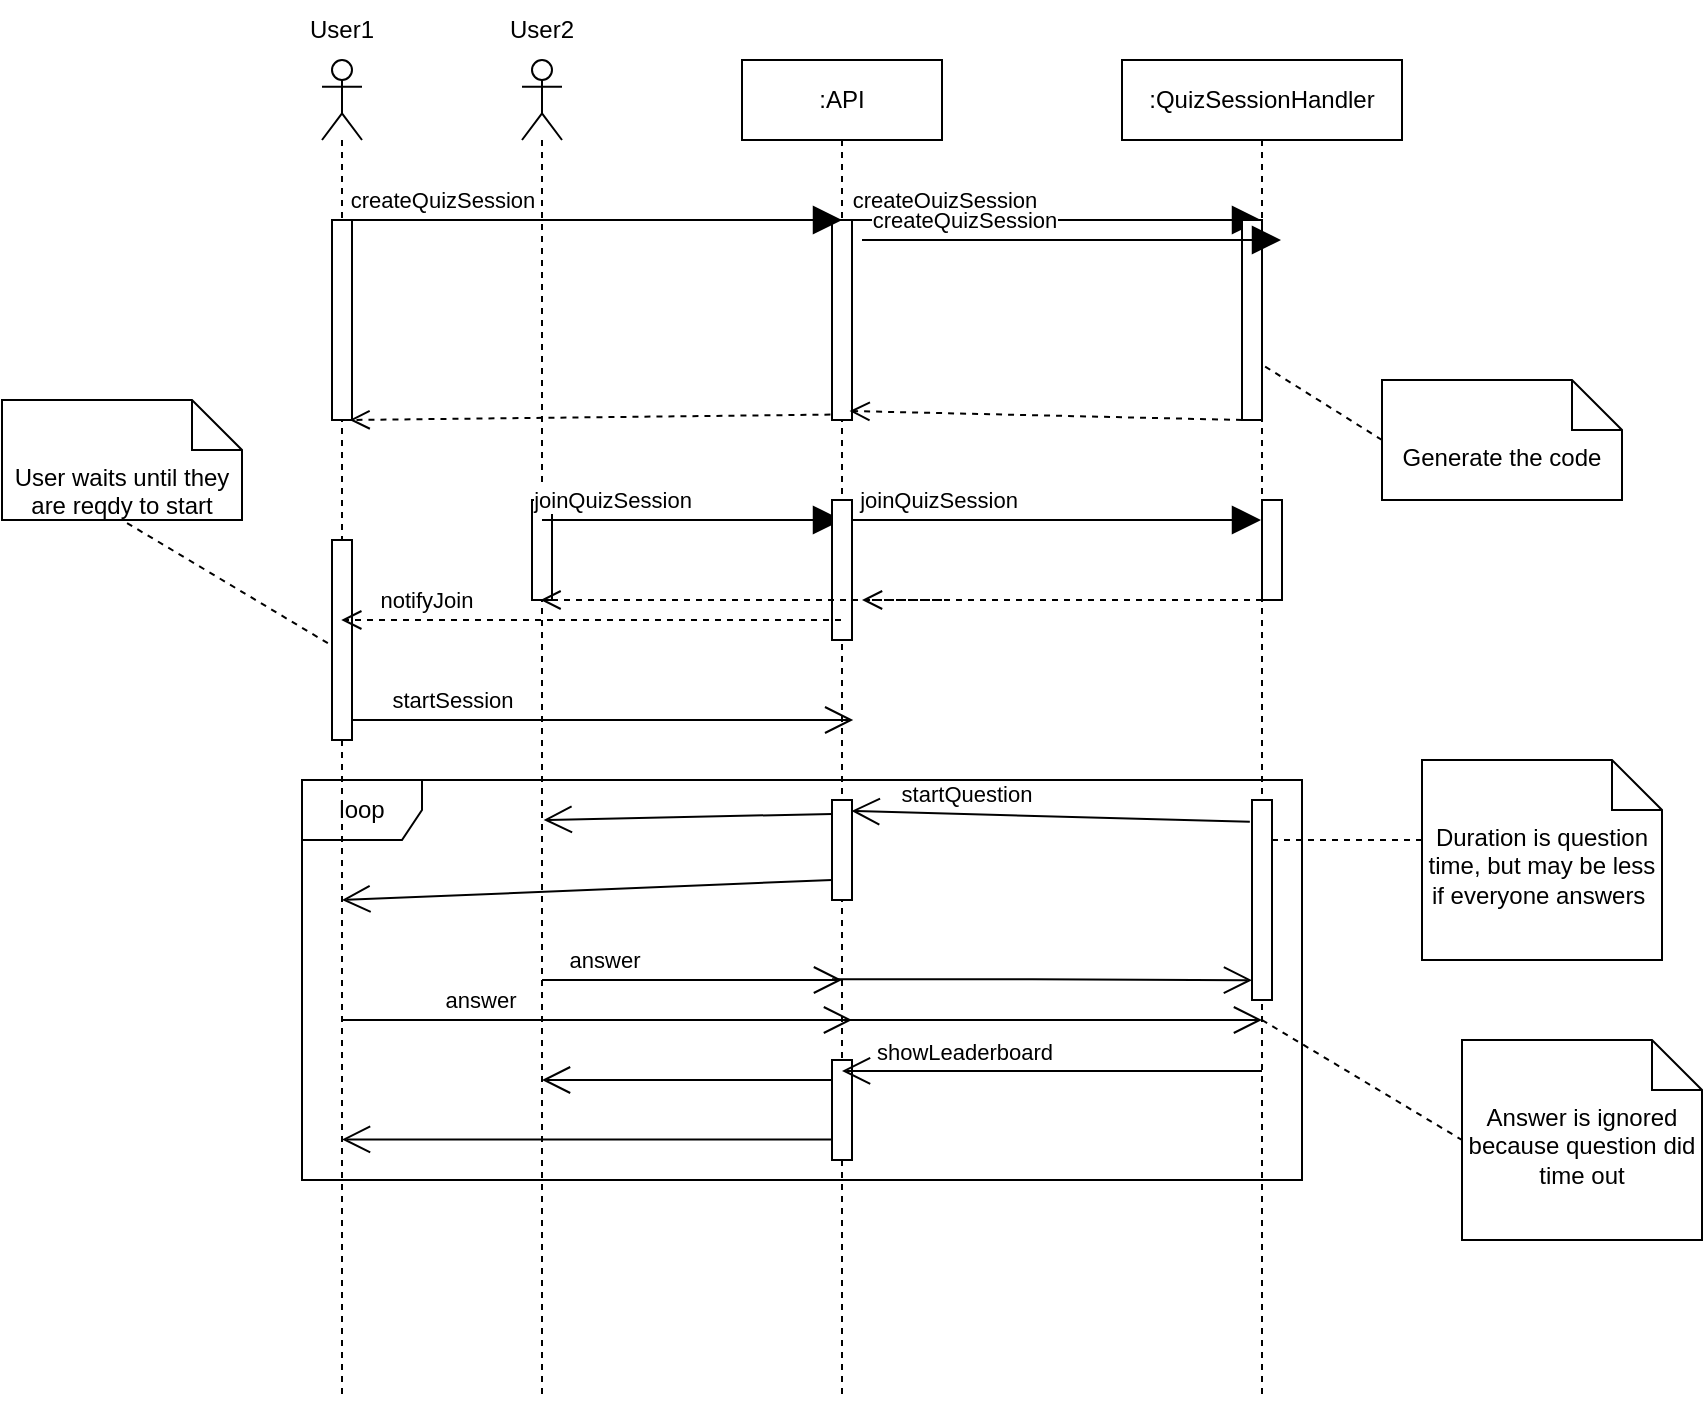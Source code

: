 <mxfile>
    <diagram id="CSxQuEzhFW49lUW0gGWz" name="Page-1">
        <mxGraphModel dx="1474" dy="1382" grid="1" gridSize="10" guides="1" tooltips="1" connect="1" arrows="1" fold="1" page="1" pageScale="1" pageWidth="850" pageHeight="1100" math="0" shadow="0">
            <root>
                <mxCell id="0"/>
                <mxCell id="1" parent="0"/>
                <mxCell id="44" value="loop" style="shape=umlFrame;whiteSpace=wrap;html=1;" vertex="1" parent="1">
                    <mxGeometry x="150" y="430" width="500" height="200" as="geometry"/>
                </mxCell>
                <mxCell id="2" value="" style="shape=umlLifeline;participant=umlActor;perimeter=lifelinePerimeter;whiteSpace=wrap;html=1;container=1;collapsible=0;recursiveResize=0;verticalAlign=top;spacingTop=36;outlineConnect=0;" vertex="1" parent="1">
                    <mxGeometry x="160" y="70" width="20" height="670" as="geometry"/>
                </mxCell>
                <mxCell id="22" value="" style="html=1;points=[];perimeter=orthogonalPerimeter;" vertex="1" parent="2">
                    <mxGeometry x="5" y="80" width="10" height="100" as="geometry"/>
                </mxCell>
                <mxCell id="39" value="" style="html=1;points=[];perimeter=orthogonalPerimeter;" vertex="1" parent="2">
                    <mxGeometry x="5" y="240" width="10" height="100" as="geometry"/>
                </mxCell>
                <mxCell id="4" value="User1" style="text;html=1;strokeColor=none;fillColor=none;align=center;verticalAlign=middle;whiteSpace=wrap;rounded=0;" vertex="1" parent="1">
                    <mxGeometry x="140" y="40" width="60" height="30" as="geometry"/>
                </mxCell>
                <mxCell id="5" value="" style="shape=umlLifeline;participant=umlActor;perimeter=lifelinePerimeter;whiteSpace=wrap;html=1;container=1;collapsible=0;recursiveResize=0;verticalAlign=top;spacingTop=36;outlineConnect=0;" vertex="1" parent="1">
                    <mxGeometry x="260" y="70" width="20" height="670" as="geometry"/>
                </mxCell>
                <mxCell id="35" value="" style="html=1;points=[];perimeter=orthogonalPerimeter;" vertex="1" parent="5">
                    <mxGeometry x="5" y="220" width="10" height="50" as="geometry"/>
                </mxCell>
                <mxCell id="42" value="" style="endArrow=open;endFill=0;endSize=12;html=1;" edge="1" parent="5">
                    <mxGeometry width="160" relative="1" as="geometry">
                        <mxPoint x="-85.001" y="330" as="sourcePoint"/>
                        <mxPoint x="165.61" y="330" as="targetPoint"/>
                        <Array as="points">
                            <mxPoint x="-64.39" y="330"/>
                        </Array>
                    </mxGeometry>
                </mxCell>
                <mxCell id="43" value="startSession" style="edgeLabel;html=1;align=center;verticalAlign=middle;resizable=0;points=[];" vertex="1" connectable="0" parent="42">
                    <mxGeometry x="-0.707" y="2" relative="1" as="geometry">
                        <mxPoint x="13" y="-8" as="offset"/>
                    </mxGeometry>
                </mxCell>
                <mxCell id="6" value="User2" style="text;html=1;strokeColor=none;fillColor=none;align=center;verticalAlign=middle;whiteSpace=wrap;rounded=0;" vertex="1" parent="1">
                    <mxGeometry x="240" y="40" width="60" height="30" as="geometry"/>
                </mxCell>
                <mxCell id="7" value=":API" style="shape=umlLifeline;perimeter=lifelinePerimeter;whiteSpace=wrap;html=1;container=1;collapsible=0;recursiveResize=0;outlineConnect=0;" vertex="1" parent="1">
                    <mxGeometry x="370" y="70" width="100" height="670" as="geometry"/>
                </mxCell>
                <mxCell id="21" value="" style="html=1;points=[];perimeter=orthogonalPerimeter;" vertex="1" parent="7">
                    <mxGeometry x="45" y="80" width="10" height="100" as="geometry"/>
                </mxCell>
                <mxCell id="28" value="" style="endArrow=block;endFill=1;endSize=12;html=1;" edge="1" parent="7">
                    <mxGeometry width="160" relative="1" as="geometry">
                        <mxPoint x="-100.003" y="230" as="sourcePoint"/>
                        <mxPoint x="50" y="230" as="targetPoint"/>
                        <Array as="points">
                            <mxPoint x="-79.45" y="230"/>
                        </Array>
                    </mxGeometry>
                </mxCell>
                <mxCell id="29" value="joinQuizSession" style="edgeLabel;html=1;align=center;verticalAlign=middle;resizable=0;points=[];" vertex="1" connectable="0" parent="28">
                    <mxGeometry x="-0.707" y="2" relative="1" as="geometry">
                        <mxPoint x="13" y="-8" as="offset"/>
                    </mxGeometry>
                </mxCell>
                <mxCell id="32" value="" style="html=1;points=[];perimeter=orthogonalPerimeter;" vertex="1" parent="7">
                    <mxGeometry x="45" y="220" width="10" height="70" as="geometry"/>
                </mxCell>
                <mxCell id="74" value="" style="html=1;points=[];perimeter=orthogonalPerimeter;" vertex="1" parent="7">
                    <mxGeometry x="45" y="500" width="10" height="50" as="geometry"/>
                </mxCell>
                <mxCell id="8" value=":QuizSessionHandler" style="shape=umlLifeline;perimeter=lifelinePerimeter;whiteSpace=wrap;html=1;container=1;collapsible=0;recursiveResize=0;outlineConnect=0;" vertex="1" parent="1">
                    <mxGeometry x="560" y="70" width="140" height="670" as="geometry"/>
                </mxCell>
                <mxCell id="14" value="" style="endArrow=block;endFill=1;endSize=12;html=1;" edge="1" parent="8" target="8">
                    <mxGeometry width="160" relative="1" as="geometry">
                        <mxPoint x="-140.0" y="80" as="sourcePoint"/>
                        <mxPoint x="60" y="80" as="targetPoint"/>
                        <Array as="points">
                            <mxPoint x="-119.63" y="80"/>
                        </Array>
                    </mxGeometry>
                </mxCell>
                <mxCell id="15" value="createQuizSession" style="edgeLabel;html=1;align=center;verticalAlign=middle;resizable=0;points=[];" vertex="1" connectable="0" parent="14">
                    <mxGeometry x="-0.707" y="2" relative="1" as="geometry">
                        <mxPoint x="20" y="-8" as="offset"/>
                    </mxGeometry>
                </mxCell>
                <mxCell id="20" value="" style="html=1;points=[];perimeter=orthogonalPerimeter;" vertex="1" parent="8">
                    <mxGeometry x="60" y="80" width="10" height="100" as="geometry"/>
                </mxCell>
                <mxCell id="24" value="Generate the code" style="shape=note2;boundedLbl=1;whiteSpace=wrap;html=1;size=25;verticalAlign=top;align=center;" vertex="1" parent="8">
                    <mxGeometry x="130" y="160" width="120" height="60" as="geometry"/>
                </mxCell>
                <mxCell id="25" value="" style="endArrow=none;dashed=1;html=1;entryX=1.016;entryY=0.724;entryDx=0;entryDy=0;entryPerimeter=0;exitX=0;exitY=0.5;exitDx=0;exitDy=0;exitPerimeter=0;" edge="1" parent="8" source="24" target="20">
                    <mxGeometry width="50" height="50" relative="1" as="geometry">
                        <mxPoint x="60" y="240" as="sourcePoint"/>
                        <mxPoint x="110" y="190" as="targetPoint"/>
                    </mxGeometry>
                </mxCell>
                <mxCell id="26" value="" style="html=1;verticalAlign=bottom;endArrow=open;dashed=1;endSize=8;entryX=0.878;entryY=0.955;entryDx=0;entryDy=0;entryPerimeter=0;" edge="1" parent="8" target="21">
                    <mxGeometry relative="1" as="geometry">
                        <mxPoint x="60" y="180" as="sourcePoint"/>
                        <mxPoint x="-145" y="180" as="targetPoint"/>
                    </mxGeometry>
                </mxCell>
                <mxCell id="33" value="" style="html=1;points=[];perimeter=orthogonalPerimeter;" vertex="1" parent="8">
                    <mxGeometry x="70" y="220" width="10" height="50" as="geometry"/>
                </mxCell>
                <mxCell id="53" value="" style="endArrow=none;dashed=1;html=1;" edge="1" parent="8" source="47">
                    <mxGeometry width="50" height="50" relative="1" as="geometry">
                        <mxPoint x="100" y="440" as="sourcePoint"/>
                        <mxPoint x="150" y="390" as="targetPoint"/>
                    </mxGeometry>
                </mxCell>
                <mxCell id="68" value="" style="endArrow=none;dashed=1;html=1;entryX=0;entryY=0.5;entryDx=0;entryDy=0;entryPerimeter=0;" edge="1" parent="8" target="67">
                    <mxGeometry width="50" height="50" relative="1" as="geometry">
                        <mxPoint x="70" y="480" as="sourcePoint"/>
                        <mxPoint x="165" y="470" as="targetPoint"/>
                    </mxGeometry>
                </mxCell>
                <mxCell id="70" value="" style="endArrow=open;endFill=1;endSize=12;html=1;exitX=-0.108;exitY=0.109;exitDx=0;exitDy=0;exitPerimeter=0;" edge="1" parent="8" target="7">
                    <mxGeometry width="160" relative="1" as="geometry">
                        <mxPoint x="70.0" y="505.45" as="sourcePoint"/>
                        <mxPoint x="-129.17" y="500.0" as="targetPoint"/>
                    </mxGeometry>
                </mxCell>
                <mxCell id="71" value="showLeaderboard" style="edgeLabel;html=1;align=center;verticalAlign=middle;resizable=0;points=[];" vertex="1" connectable="0" parent="70">
                    <mxGeometry x="0.423" y="-2" relative="1" as="geometry">
                        <mxPoint y="-8" as="offset"/>
                    </mxGeometry>
                </mxCell>
                <mxCell id="10" value="" style="endArrow=block;endFill=1;endSize=12;html=1;" edge="1" parent="1" source="2">
                    <mxGeometry width="160" relative="1" as="geometry">
                        <mxPoint x="60" y="200" as="sourcePoint"/>
                        <mxPoint x="420" y="150" as="targetPoint"/>
                        <Array as="points">
                            <mxPoint x="190" y="150"/>
                        </Array>
                    </mxGeometry>
                </mxCell>
                <mxCell id="11" value="createQuizSession" style="edgeLabel;html=1;align=center;verticalAlign=middle;resizable=0;points=[];" vertex="1" connectable="0" parent="10">
                    <mxGeometry x="-0.707" y="2" relative="1" as="geometry">
                        <mxPoint x="13" y="-8" as="offset"/>
                    </mxGeometry>
                </mxCell>
                <mxCell id="27" value="" style="html=1;verticalAlign=bottom;endArrow=open;dashed=1;endSize=8;entryX=0.878;entryY=0.955;entryDx=0;entryDy=0;entryPerimeter=0;exitX=-0.078;exitY=0.973;exitDx=0;exitDy=0;exitPerimeter=0;" edge="1" parent="1" source="21">
                    <mxGeometry relative="1" as="geometry">
                        <mxPoint x="370" y="254.5" as="sourcePoint"/>
                        <mxPoint x="173.78" y="250" as="targetPoint"/>
                    </mxGeometry>
                </mxCell>
                <mxCell id="30" value="" style="endArrow=block;endFill=1;endSize=12;html=1;" edge="1" parent="1" target="8">
                    <mxGeometry width="160" relative="1" as="geometry">
                        <mxPoint x="424.997" y="300" as="sourcePoint"/>
                        <mxPoint x="575" y="300" as="targetPoint"/>
                        <Array as="points">
                            <mxPoint x="445.55" y="300"/>
                        </Array>
                    </mxGeometry>
                </mxCell>
                <mxCell id="31" value="joinQuizSession" style="edgeLabel;html=1;align=center;verticalAlign=middle;resizable=0;points=[];" vertex="1" connectable="0" parent="30">
                    <mxGeometry x="-0.707" y="2" relative="1" as="geometry">
                        <mxPoint x="13" y="-8" as="offset"/>
                    </mxGeometry>
                </mxCell>
                <mxCell id="34" value="" style="html=1;verticalAlign=bottom;endArrow=open;dashed=1;endSize=8;" edge="1" parent="1" source="33">
                    <mxGeometry relative="1" as="geometry">
                        <mxPoint x="630" y="374.5" as="sourcePoint"/>
                        <mxPoint x="430" y="340" as="targetPoint"/>
                    </mxGeometry>
                </mxCell>
                <mxCell id="36" value="" style="html=1;verticalAlign=bottom;endArrow=open;dashed=1;endSize=8;entryX=1.426;entryY=0.965;entryDx=0;entryDy=0;entryPerimeter=0;" edge="1" parent="1">
                    <mxGeometry relative="1" as="geometry">
                        <mxPoint x="470" y="340" as="sourcePoint"/>
                        <mxPoint x="269.26" y="340" as="targetPoint"/>
                    </mxGeometry>
                </mxCell>
                <mxCell id="37" value="" style="html=1;verticalAlign=bottom;endArrow=open;dashed=1;endSize=8;entryX=1.426;entryY=0.965;entryDx=0;entryDy=0;entryPerimeter=0;" edge="1" parent="1" source="7">
                    <mxGeometry relative="1" as="geometry">
                        <mxPoint x="370.37" y="350" as="sourcePoint"/>
                        <mxPoint x="169.63" y="350" as="targetPoint"/>
                    </mxGeometry>
                </mxCell>
                <mxCell id="38" value="notifyJoin" style="edgeLabel;html=1;align=center;verticalAlign=middle;resizable=0;points=[];" vertex="1" connectable="0" parent="37">
                    <mxGeometry x="0.666" y="4" relative="1" as="geometry">
                        <mxPoint y="-14" as="offset"/>
                    </mxGeometry>
                </mxCell>
                <mxCell id="40" value="User waits until they are reqdy to start" style="shape=note2;boundedLbl=1;whiteSpace=wrap;html=1;size=25;verticalAlign=top;align=center;" vertex="1" parent="1">
                    <mxGeometry y="240" width="120" height="60" as="geometry"/>
                </mxCell>
                <mxCell id="41" value="" style="endArrow=none;dashed=1;html=1;entryX=0.5;entryY=1;entryDx=0;entryDy=0;entryPerimeter=0;exitX=-0.208;exitY=0.516;exitDx=0;exitDy=0;exitPerimeter=0;" edge="1" parent="1" source="39" target="40">
                    <mxGeometry width="50" height="50" relative="1" as="geometry">
                        <mxPoint x="50" y="440" as="sourcePoint"/>
                        <mxPoint x="100" y="390" as="targetPoint"/>
                    </mxGeometry>
                </mxCell>
                <mxCell id="45" value="" style="endArrow=block;endFill=1;endSize=12;html=1;" edge="1" parent="1">
                    <mxGeometry width="160" relative="1" as="geometry">
                        <mxPoint x="430.0" y="160" as="sourcePoint"/>
                        <mxPoint x="639.5" y="160" as="targetPoint"/>
                        <Array as="points">
                            <mxPoint x="450.37" y="160"/>
                        </Array>
                    </mxGeometry>
                </mxCell>
                <mxCell id="46" value="createQuizSession" style="edgeLabel;html=1;align=center;verticalAlign=middle;resizable=0;points=[];" vertex="1" connectable="0" parent="45">
                    <mxGeometry x="-0.707" y="2" relative="1" as="geometry">
                        <mxPoint x="20" y="-8" as="offset"/>
                    </mxGeometry>
                </mxCell>
                <mxCell id="47" value="" style="html=1;points=[];perimeter=orthogonalPerimeter;" vertex="1" parent="1">
                    <mxGeometry x="625" y="440" width="10" height="100" as="geometry"/>
                </mxCell>
                <mxCell id="49" value="" style="endArrow=open;endFill=1;endSize=12;html=1;entryX=0.975;entryY=0.109;entryDx=0;entryDy=0;entryPerimeter=0;exitX=-0.108;exitY=0.109;exitDx=0;exitDy=0;exitPerimeter=0;" edge="1" parent="1" source="47" target="50">
                    <mxGeometry width="160" relative="1" as="geometry">
                        <mxPoint x="430" y="500" as="sourcePoint"/>
                        <mxPoint x="590" y="500" as="targetPoint"/>
                    </mxGeometry>
                </mxCell>
                <mxCell id="51" value="startQuestion" style="edgeLabel;html=1;align=center;verticalAlign=middle;resizable=0;points=[];" vertex="1" connectable="0" parent="49">
                    <mxGeometry x="0.423" y="-2" relative="1" as="geometry">
                        <mxPoint y="-8" as="offset"/>
                    </mxGeometry>
                </mxCell>
                <mxCell id="50" value="" style="html=1;points=[];perimeter=orthogonalPerimeter;" vertex="1" parent="1">
                    <mxGeometry x="415" y="440" width="10" height="50" as="geometry"/>
                </mxCell>
                <mxCell id="52" value="Duration is question time, but may be less if everyone answers&amp;nbsp;" style="shape=note2;boundedLbl=1;whiteSpace=wrap;html=1;size=25;verticalAlign=top;align=center;" vertex="1" parent="1">
                    <mxGeometry x="710" y="420" width="120" height="100" as="geometry"/>
                </mxCell>
                <mxCell id="54" value="" style="endArrow=open;endFill=1;endSize=12;html=1;entryX=0.975;entryY=0.109;entryDx=0;entryDy=0;entryPerimeter=0;exitX=0.014;exitY=0.139;exitDx=0;exitDy=0;exitPerimeter=0;" edge="1" parent="1" source="50">
                    <mxGeometry width="160" relative="1" as="geometry">
                        <mxPoint x="470.0" y="450.0" as="sourcePoint"/>
                        <mxPoint x="270.83" y="450.0" as="targetPoint"/>
                    </mxGeometry>
                </mxCell>
                <mxCell id="56" value="" style="endArrow=open;endFill=1;endSize=12;html=1;exitX=0.014;exitY=0.139;exitDx=0;exitDy=0;exitPerimeter=0;" edge="1" parent="1">
                    <mxGeometry width="160" relative="1" as="geometry">
                        <mxPoint x="415.0" y="480.0" as="sourcePoint"/>
                        <mxPoint x="170" y="490" as="targetPoint"/>
                    </mxGeometry>
                </mxCell>
                <mxCell id="59" value="" style="endArrow=open;endFill=1;endSize=12;html=1;" edge="1" parent="1" source="5">
                    <mxGeometry width="160" relative="1" as="geometry">
                        <mxPoint x="270" y="510" as="sourcePoint"/>
                        <mxPoint x="420" y="530" as="targetPoint"/>
                        <Array as="points">
                            <mxPoint x="340" y="530"/>
                            <mxPoint x="360" y="530"/>
                        </Array>
                    </mxGeometry>
                </mxCell>
                <mxCell id="60" value="answer" style="edgeLabel;html=1;align=center;verticalAlign=middle;resizable=0;points=[];" vertex="1" connectable="0" parent="59">
                    <mxGeometry x="-0.284" relative="1" as="geometry">
                        <mxPoint x="-23" y="-10" as="offset"/>
                    </mxGeometry>
                </mxCell>
                <mxCell id="61" value="" style="endArrow=open;endFill=1;endSize=12;html=1;entryX=0;entryY=0.901;entryDx=0;entryDy=0;entryPerimeter=0;" edge="1" parent="1" target="47">
                    <mxGeometry width="160" relative="1" as="geometry">
                        <mxPoint x="414.996" y="529.64" as="sourcePoint"/>
                        <mxPoint x="565.21" y="529.64" as="targetPoint"/>
                        <Array as="points">
                            <mxPoint x="485.21" y="529.64"/>
                            <mxPoint x="505.21" y="529.64"/>
                        </Array>
                    </mxGeometry>
                </mxCell>
                <mxCell id="63" value="" style="endArrow=open;endFill=1;endSize=12;html=1;" edge="1" parent="1" source="2">
                    <mxGeometry width="160" relative="1" as="geometry">
                        <mxPoint x="274.447" y="550" as="sourcePoint"/>
                        <mxPoint x="425" y="550" as="targetPoint"/>
                        <Array as="points">
                            <mxPoint x="345" y="550"/>
                            <mxPoint x="365" y="550"/>
                        </Array>
                    </mxGeometry>
                </mxCell>
                <mxCell id="64" value="answer" style="edgeLabel;html=1;align=center;verticalAlign=middle;resizable=0;points=[];" vertex="1" connectable="0" parent="63">
                    <mxGeometry x="-0.284" relative="1" as="geometry">
                        <mxPoint x="-23" y="-10" as="offset"/>
                    </mxGeometry>
                </mxCell>
                <mxCell id="65" value="" style="endArrow=open;endFill=1;endSize=12;html=1;" edge="1" parent="1">
                    <mxGeometry width="160" relative="1" as="geometry">
                        <mxPoint x="414.995" y="550" as="sourcePoint"/>
                        <mxPoint x="630" y="550" as="targetPoint"/>
                        <Array as="points">
                            <mxPoint x="589.95" y="550"/>
                            <mxPoint x="609.95" y="550"/>
                        </Array>
                    </mxGeometry>
                </mxCell>
                <mxCell id="67" value="Answer is ignored because question did time out" style="shape=note2;boundedLbl=1;whiteSpace=wrap;html=1;size=25;verticalAlign=top;align=center;" vertex="1" parent="1">
                    <mxGeometry x="730" y="560" width="120" height="100" as="geometry"/>
                </mxCell>
                <mxCell id="72" value="" style="endArrow=open;endFill=1;endSize=12;html=1;exitX=-0.108;exitY=0.109;exitDx=0;exitDy=0;exitPerimeter=0;" edge="1" parent="1">
                    <mxGeometry width="160" relative="1" as="geometry">
                        <mxPoint x="415" y="580" as="sourcePoint"/>
                        <mxPoint x="270" y="580" as="targetPoint"/>
                    </mxGeometry>
                </mxCell>
                <mxCell id="76" value="" style="endArrow=open;endFill=1;endSize=12;html=1;exitX=-0.108;exitY=0.109;exitDx=0;exitDy=0;exitPerimeter=0;" edge="1" parent="1" target="2">
                    <mxGeometry width="160" relative="1" as="geometry">
                        <mxPoint x="415" y="609.69" as="sourcePoint"/>
                        <mxPoint x="270" y="609.69" as="targetPoint"/>
                    </mxGeometry>
                </mxCell>
            </root>
        </mxGraphModel>
    </diagram>
</mxfile>
